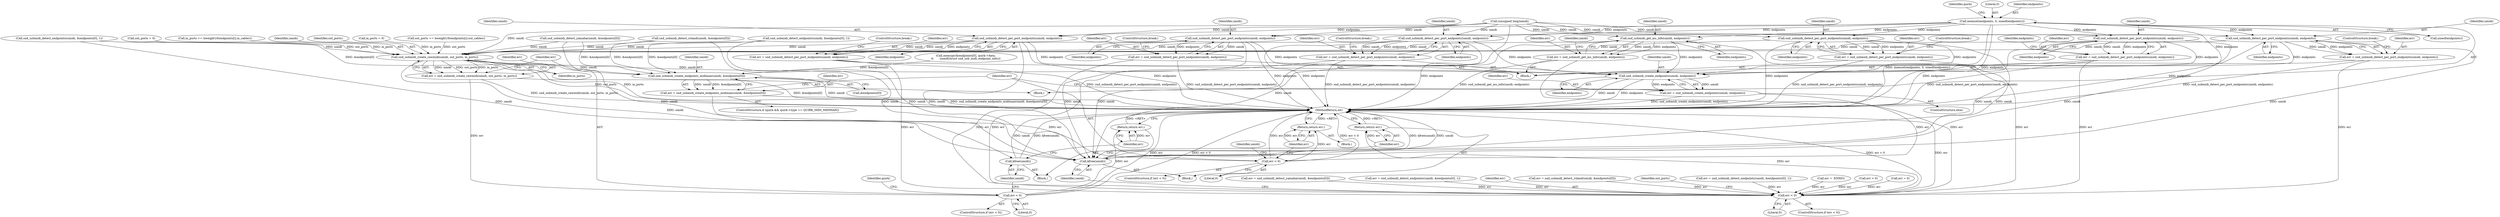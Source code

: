 digraph "0_linux_07d86ca93db7e5cdf4743564d98292042ec21af7@API" {
"1000206" [label="(Call,memset(endpoints, 0, sizeof(endpoints)))"];
"1000222" [label="(Call,snd_usbmidi_get_ms_info(umidi, endpoints))"];
"1000220" [label="(Call,err = snd_usbmidi_get_ms_info(umidi, endpoints))"];
"1000476" [label="(Call,err < 0)"];
"1000482" [label="(Return,return err;)"];
"1000480" [label="(Call,kfree(umidi))"];
"1000518" [label="(Call,snd_usbmidi_create_rawmidi(umidi, out_ports, in_ports))"];
"1000516" [label="(Call,err = snd_usbmidi_create_rawmidi(umidi, out_ports, in_ports))"];
"1000523" [label="(Call,err < 0)"];
"1000529" [label="(Return,return err;)"];
"1000527" [label="(Call,kfree(umidi))"];
"1000541" [label="(Call,snd_usbmidi_create_endpoints_midiman(umidi, &endpoints[0]))"];
"1000539" [label="(Call,err = snd_usbmidi_create_endpoints_midiman(umidi, &endpoints[0]))"];
"1000554" [label="(Call,err < 0)"];
"1000558" [label="(Return,return err;)"];
"1000550" [label="(Call,snd_usbmidi_create_endpoints(umidi, endpoints))"];
"1000548" [label="(Call,err = snd_usbmidi_create_endpoints(umidi, endpoints))"];
"1000318" [label="(Call,snd_usbmidi_detect_per_port_endpoints(umidi, endpoints))"];
"1000316" [label="(Call,err = snd_usbmidi_detect_per_port_endpoints(umidi, endpoints))"];
"1000345" [label="(Call,snd_usbmidi_detect_per_port_endpoints(umidi, endpoints))"];
"1000343" [label="(Call,err = snd_usbmidi_detect_per_port_endpoints(umidi, endpoints))"];
"1000385" [label="(Call,snd_usbmidi_detect_per_port_endpoints(umidi, endpoints))"];
"1000383" [label="(Call,err = snd_usbmidi_detect_per_port_endpoints(umidi, endpoints))"];
"1000398" [label="(Call,snd_usbmidi_detect_per_port_endpoints(umidi, endpoints))"];
"1000396" [label="(Call,err = snd_usbmidi_detect_per_port_endpoints(umidi, endpoints))"];
"1000441" [label="(Call,snd_usbmidi_detect_per_port_endpoints(umidi, endpoints))"];
"1000439" [label="(Call,err = snd_usbmidi_detect_per_port_endpoints(umidi, endpoints))"];
"1000454" [label="(Call,snd_usbmidi_detect_per_port_endpoints(umidi, endpoints))"];
"1000452" [label="(Call,err = snd_usbmidi_detect_per_port_endpoints(umidi, endpoints))"];
"1000533" [label="(Identifier,quirk)"];
"1000317" [label="(Identifier,err)"];
"1000387" [label="(Identifier,endpoints)"];
"1000541" [label="(Call,snd_usbmidi_create_endpoints_midiman(umidi, &endpoints[0]))"];
"1000347" [label="(Identifier,endpoints)"];
"1000539" [label="(Call,err = snd_usbmidi_create_endpoints_midiman(umidi, &endpoints[0]))"];
"1000269" [label="(Call,err = snd_usbmidi_detect_yamaha(umidi, &endpoints[0]))"];
"1000346" [label="(Identifier,umidi)"];
"1000404" [label="(Identifier,endpoints)"];
"1000484" [label="(Call,out_ports = 0)"];
"1000386" [label="(Identifier,umidi)"];
"1000549" [label="(Identifier,err)"];
"1000213" [label="(Identifier,quirk)"];
"1000208" [label="(Literal,0)"];
"1000556" [label="(Literal,0)"];
"1000530" [label="(Identifier,err)"];
"1000444" [label="(ControlStructure,break;)"];
"1000224" [label="(Identifier,endpoints)"];
"1000443" [label="(Identifier,endpoints)"];
"1000258" [label="(Call,err = snd_usbmidi_detect_endpoints(umidi, &endpoints[0], 1))"];
"1000343" [label="(Call,err = snd_usbmidi_detect_per_port_endpoints(umidi, endpoints))"];
"1000368" [label="(Call,snd_usbmidi_detect_endpoints(umidi, &endpoints[0], 1))"];
"1000220" [label="(Call,err = snd_usbmidi_get_ms_info(umidi, endpoints))"];
"1000271" [label="(Call,snd_usbmidi_detect_yamaha(umidi, &endpoints[0]))"];
"1000442" [label="(Identifier,umidi)"];
"1000295" [label="(Call,memcpy(&endpoints[0], quirk->data,\n\t\t       sizeof(struct snd_usb_midi_endpoint_info)))"];
"1000397" [label="(Identifier,err)"];
"1000456" [label="(Identifier,endpoints)"];
"1000400" [label="(Identifier,endpoints)"];
"1000516" [label="(Call,err = snd_usbmidi_create_rawmidi(umidi, out_ports, in_ports))"];
"1000526" [label="(Block,)"];
"1000384" [label="(Identifier,err)"];
"1000440" [label="(Identifier,err)"];
"1000562" [label="(Identifier,umidi)"];
"1000388" [label="(ControlStructure,break;)"];
"1000483" [label="(Identifier,err)"];
"1000508" [label="(Call,in_ports += hweight16(endpoints[i].in_cables))"];
"1000477" [label="(Identifier,err)"];
"1000281" [label="(Call,snd_usbmidi_detect_roland(umidi, &endpoints[0]))"];
"1000522" [label="(ControlStructure,if (err < 0))"];
"1000279" [label="(Call,err = snd_usbmidi_detect_roland(umidi, &endpoints[0]))"];
"1000478" [label="(Literal,0)"];
"1000452" [label="(Call,err = snd_usbmidi_detect_per_port_endpoints(umidi, endpoints))"];
"1000518" [label="(Call,snd_usbmidi_create_rawmidi(umidi, out_ports, in_ports))"];
"1000519" [label="(Identifier,umidi)"];
"1000485" [label="(Identifier,out_ports)"];
"1000557" [label="(Block,)"];
"1000547" [label="(ControlStructure,else)"];
"1000520" [label="(Identifier,out_ports)"];
"1000223" [label="(Identifier,umidi)"];
"1000206" [label="(Call,memset(endpoints, 0, sizeof(endpoints)))"];
"1000396" [label="(Call,err = snd_usbmidi_detect_per_port_endpoints(umidi, endpoints))"];
"1000552" [label="(Identifier,endpoints)"];
"1000366" [label="(Call,err = snd_usbmidi_detect_endpoints(umidi, &endpoints[0], 1))"];
"1000455" [label="(Identifier,umidi)"];
"1000475" [label="(ControlStructure,if (err < 0))"];
"1000470" [label="(Call,err = -ENXIO)"];
"1000487" [label="(Call,in_ports = 0)"];
"1000344" [label="(Identifier,err)"];
"1000479" [label="(Block,)"];
"1000457" [label="(ControlStructure,break;)"];
"1000555" [label="(Identifier,err)"];
"1000559" [label="(Identifier,err)"];
"1000480" [label="(Call,kfree(umidi))"];
"1000218" [label="(Block,)"];
"1000221" [label="(Identifier,err)"];
"1000548" [label="(Call,err = snd_usbmidi_create_endpoints(umidi, endpoints))"];
"1000435" [label="(Call,err < 0)"];
"1000500" [label="(Call,out_ports += hweight16(endpoints[i].out_cables))"];
"1000553" [label="(ControlStructure,if (err < 0))"];
"1000441" [label="(Call,snd_usbmidi_detect_per_port_endpoints(umidi, endpoints))"];
"1000319" [label="(Identifier,umidi)"];
"1000540" [label="(Identifier,err)"];
"1000529" [label="(Return,return err;)"];
"1000222" [label="(Call,snd_usbmidi_get_ms_info(umidi, endpoints))"];
"1000318" [label="(Call,snd_usbmidi_detect_per_port_endpoints(umidi, endpoints))"];
"1000316" [label="(Call,err = snd_usbmidi_detect_per_port_endpoints(umidi, endpoints))"];
"1000476" [label="(Call,err < 0)"];
"1000482" [label="(Return,return err;)"];
"1000572" [label="(MethodReturn,int)"];
"1000517" [label="(Identifier,err)"];
"1000523" [label="(Call,err < 0)"];
"1000439" [label="(Call,err = snd_usbmidi_detect_per_port_endpoints(umidi, endpoints))"];
"1000481" [label="(Identifier,umidi)"];
"1000209" [label="(Call,sizeof(endpoints))"];
"1000525" [label="(Literal,0)"];
"1000558" [label="(Return,return err;)"];
"1000551" [label="(Identifier,umidi)"];
"1000543" [label="(Call,&endpoints[0])"];
"1000554" [label="(Call,err < 0)"];
"1000527" [label="(Call,kfree(umidi))"];
"1000398" [label="(Call,snd_usbmidi_detect_per_port_endpoints(umidi, endpoints))"];
"1000531" [label="(ControlStructure,if (quirk && quirk->type == QUIRK_MIDI_MIDIMAN))"];
"1000383" [label="(Call,err = snd_usbmidi_detect_per_port_endpoints(umidi, endpoints))"];
"1000348" [label="(ControlStructure,break;)"];
"1000454" [label="(Call,snd_usbmidi_detect_per_port_endpoints(umidi, endpoints))"];
"1000542" [label="(Identifier,umidi)"];
"1000521" [label="(Identifier,in_ports)"];
"1000550" [label="(Call,snd_usbmidi_create_endpoints(umidi, endpoints))"];
"1000453" [label="(Identifier,err)"];
"1000399" [label="(Identifier,umidi)"];
"1000114" [label="(Block,)"];
"1000385" [label="(Call,snd_usbmidi_detect_per_port_endpoints(umidi, endpoints))"];
"1000524" [label="(Identifier,err)"];
"1000305" [label="(Call,err = 0)"];
"1000260" [label="(Call,snd_usbmidi_detect_endpoints(umidi, &endpoints[0], 1))"];
"1000345" [label="(Call,snd_usbmidi_detect_per_port_endpoints(umidi, endpoints))"];
"1000320" [label="(Identifier,endpoints)"];
"1000321" [label="(ControlStructure,break;)"];
"1000207" [label="(Identifier,endpoints)"];
"1000203" [label="(Call,(unsigned long)umidi)"];
"1000528" [label="(Identifier,umidi)"];
"1000228" [label="(Identifier,umidi)"];
"1000206" -> "1000114"  [label="AST: "];
"1000206" -> "1000209"  [label="CFG: "];
"1000207" -> "1000206"  [label="AST: "];
"1000208" -> "1000206"  [label="AST: "];
"1000209" -> "1000206"  [label="AST: "];
"1000213" -> "1000206"  [label="CFG: "];
"1000206" -> "1000572"  [label="DDG: memset(endpoints, 0, sizeof(endpoints))"];
"1000206" -> "1000572"  [label="DDG: endpoints"];
"1000206" -> "1000222"  [label="DDG: endpoints"];
"1000206" -> "1000318"  [label="DDG: endpoints"];
"1000206" -> "1000345"  [label="DDG: endpoints"];
"1000206" -> "1000385"  [label="DDG: endpoints"];
"1000206" -> "1000398"  [label="DDG: endpoints"];
"1000206" -> "1000441"  [label="DDG: endpoints"];
"1000206" -> "1000454"  [label="DDG: endpoints"];
"1000206" -> "1000550"  [label="DDG: endpoints"];
"1000222" -> "1000220"  [label="AST: "];
"1000222" -> "1000224"  [label="CFG: "];
"1000223" -> "1000222"  [label="AST: "];
"1000224" -> "1000222"  [label="AST: "];
"1000220" -> "1000222"  [label="CFG: "];
"1000222" -> "1000572"  [label="DDG: endpoints"];
"1000222" -> "1000220"  [label="DDG: umidi"];
"1000222" -> "1000220"  [label="DDG: endpoints"];
"1000203" -> "1000222"  [label="DDG: umidi"];
"1000222" -> "1000480"  [label="DDG: umidi"];
"1000222" -> "1000518"  [label="DDG: umidi"];
"1000222" -> "1000550"  [label="DDG: endpoints"];
"1000220" -> "1000218"  [label="AST: "];
"1000221" -> "1000220"  [label="AST: "];
"1000228" -> "1000220"  [label="CFG: "];
"1000220" -> "1000572"  [label="DDG: snd_usbmidi_get_ms_info(umidi, endpoints)"];
"1000220" -> "1000476"  [label="DDG: err"];
"1000476" -> "1000475"  [label="AST: "];
"1000476" -> "1000478"  [label="CFG: "];
"1000477" -> "1000476"  [label="AST: "];
"1000478" -> "1000476"  [label="AST: "];
"1000481" -> "1000476"  [label="CFG: "];
"1000485" -> "1000476"  [label="CFG: "];
"1000476" -> "1000572"  [label="DDG: err < 0"];
"1000476" -> "1000572"  [label="DDG: err"];
"1000258" -> "1000476"  [label="DDG: err"];
"1000396" -> "1000476"  [label="DDG: err"];
"1000435" -> "1000476"  [label="DDG: err"];
"1000439" -> "1000476"  [label="DDG: err"];
"1000305" -> "1000476"  [label="DDG: err"];
"1000366" -> "1000476"  [label="DDG: err"];
"1000452" -> "1000476"  [label="DDG: err"];
"1000269" -> "1000476"  [label="DDG: err"];
"1000470" -> "1000476"  [label="DDG: err"];
"1000316" -> "1000476"  [label="DDG: err"];
"1000343" -> "1000476"  [label="DDG: err"];
"1000279" -> "1000476"  [label="DDG: err"];
"1000383" -> "1000476"  [label="DDG: err"];
"1000476" -> "1000482"  [label="DDG: err"];
"1000482" -> "1000479"  [label="AST: "];
"1000482" -> "1000483"  [label="CFG: "];
"1000483" -> "1000482"  [label="AST: "];
"1000572" -> "1000482"  [label="CFG: "];
"1000482" -> "1000572"  [label="DDG: <RET>"];
"1000483" -> "1000482"  [label="DDG: err"];
"1000480" -> "1000479"  [label="AST: "];
"1000480" -> "1000481"  [label="CFG: "];
"1000481" -> "1000480"  [label="AST: "];
"1000483" -> "1000480"  [label="CFG: "];
"1000480" -> "1000572"  [label="DDG: kfree(umidi)"];
"1000480" -> "1000572"  [label="DDG: umidi"];
"1000441" -> "1000480"  [label="DDG: umidi"];
"1000318" -> "1000480"  [label="DDG: umidi"];
"1000203" -> "1000480"  [label="DDG: umidi"];
"1000398" -> "1000480"  [label="DDG: umidi"];
"1000368" -> "1000480"  [label="DDG: umidi"];
"1000454" -> "1000480"  [label="DDG: umidi"];
"1000281" -> "1000480"  [label="DDG: umidi"];
"1000260" -> "1000480"  [label="DDG: umidi"];
"1000385" -> "1000480"  [label="DDG: umidi"];
"1000345" -> "1000480"  [label="DDG: umidi"];
"1000271" -> "1000480"  [label="DDG: umidi"];
"1000518" -> "1000516"  [label="AST: "];
"1000518" -> "1000521"  [label="CFG: "];
"1000519" -> "1000518"  [label="AST: "];
"1000520" -> "1000518"  [label="AST: "];
"1000521" -> "1000518"  [label="AST: "];
"1000516" -> "1000518"  [label="CFG: "];
"1000518" -> "1000572"  [label="DDG: out_ports"];
"1000518" -> "1000572"  [label="DDG: in_ports"];
"1000518" -> "1000516"  [label="DDG: umidi"];
"1000518" -> "1000516"  [label="DDG: out_ports"];
"1000518" -> "1000516"  [label="DDG: in_ports"];
"1000441" -> "1000518"  [label="DDG: umidi"];
"1000318" -> "1000518"  [label="DDG: umidi"];
"1000203" -> "1000518"  [label="DDG: umidi"];
"1000398" -> "1000518"  [label="DDG: umidi"];
"1000368" -> "1000518"  [label="DDG: umidi"];
"1000454" -> "1000518"  [label="DDG: umidi"];
"1000281" -> "1000518"  [label="DDG: umidi"];
"1000260" -> "1000518"  [label="DDG: umidi"];
"1000385" -> "1000518"  [label="DDG: umidi"];
"1000345" -> "1000518"  [label="DDG: umidi"];
"1000271" -> "1000518"  [label="DDG: umidi"];
"1000500" -> "1000518"  [label="DDG: out_ports"];
"1000484" -> "1000518"  [label="DDG: out_ports"];
"1000508" -> "1000518"  [label="DDG: in_ports"];
"1000487" -> "1000518"  [label="DDG: in_ports"];
"1000518" -> "1000527"  [label="DDG: umidi"];
"1000518" -> "1000541"  [label="DDG: umidi"];
"1000518" -> "1000550"  [label="DDG: umidi"];
"1000516" -> "1000114"  [label="AST: "];
"1000517" -> "1000516"  [label="AST: "];
"1000524" -> "1000516"  [label="CFG: "];
"1000516" -> "1000572"  [label="DDG: snd_usbmidi_create_rawmidi(umidi, out_ports, in_ports)"];
"1000516" -> "1000523"  [label="DDG: err"];
"1000523" -> "1000522"  [label="AST: "];
"1000523" -> "1000525"  [label="CFG: "];
"1000524" -> "1000523"  [label="AST: "];
"1000525" -> "1000523"  [label="AST: "];
"1000528" -> "1000523"  [label="CFG: "];
"1000533" -> "1000523"  [label="CFG: "];
"1000523" -> "1000572"  [label="DDG: err"];
"1000523" -> "1000572"  [label="DDG: err < 0"];
"1000523" -> "1000529"  [label="DDG: err"];
"1000529" -> "1000526"  [label="AST: "];
"1000529" -> "1000530"  [label="CFG: "];
"1000530" -> "1000529"  [label="AST: "];
"1000572" -> "1000529"  [label="CFG: "];
"1000529" -> "1000572"  [label="DDG: <RET>"];
"1000530" -> "1000529"  [label="DDG: err"];
"1000527" -> "1000526"  [label="AST: "];
"1000527" -> "1000528"  [label="CFG: "];
"1000528" -> "1000527"  [label="AST: "];
"1000530" -> "1000527"  [label="CFG: "];
"1000527" -> "1000572"  [label="DDG: umidi"];
"1000527" -> "1000572"  [label="DDG: kfree(umidi)"];
"1000541" -> "1000539"  [label="AST: "];
"1000541" -> "1000543"  [label="CFG: "];
"1000542" -> "1000541"  [label="AST: "];
"1000543" -> "1000541"  [label="AST: "];
"1000539" -> "1000541"  [label="CFG: "];
"1000541" -> "1000572"  [label="DDG: &endpoints[0]"];
"1000541" -> "1000572"  [label="DDG: umidi"];
"1000541" -> "1000539"  [label="DDG: umidi"];
"1000541" -> "1000539"  [label="DDG: &endpoints[0]"];
"1000368" -> "1000541"  [label="DDG: &endpoints[0]"];
"1000295" -> "1000541"  [label="DDG: &endpoints[0]"];
"1000260" -> "1000541"  [label="DDG: &endpoints[0]"];
"1000271" -> "1000541"  [label="DDG: &endpoints[0]"];
"1000281" -> "1000541"  [label="DDG: &endpoints[0]"];
"1000539" -> "1000531"  [label="AST: "];
"1000540" -> "1000539"  [label="AST: "];
"1000555" -> "1000539"  [label="CFG: "];
"1000539" -> "1000572"  [label="DDG: snd_usbmidi_create_endpoints_midiman(umidi, &endpoints[0])"];
"1000539" -> "1000554"  [label="DDG: err"];
"1000554" -> "1000553"  [label="AST: "];
"1000554" -> "1000556"  [label="CFG: "];
"1000555" -> "1000554"  [label="AST: "];
"1000556" -> "1000554"  [label="AST: "];
"1000559" -> "1000554"  [label="CFG: "];
"1000562" -> "1000554"  [label="CFG: "];
"1000554" -> "1000572"  [label="DDG: err < 0"];
"1000554" -> "1000572"  [label="DDG: err"];
"1000548" -> "1000554"  [label="DDG: err"];
"1000554" -> "1000558"  [label="DDG: err"];
"1000558" -> "1000557"  [label="AST: "];
"1000558" -> "1000559"  [label="CFG: "];
"1000559" -> "1000558"  [label="AST: "];
"1000572" -> "1000558"  [label="CFG: "];
"1000558" -> "1000572"  [label="DDG: <RET>"];
"1000559" -> "1000558"  [label="DDG: err"];
"1000550" -> "1000548"  [label="AST: "];
"1000550" -> "1000552"  [label="CFG: "];
"1000551" -> "1000550"  [label="AST: "];
"1000552" -> "1000550"  [label="AST: "];
"1000548" -> "1000550"  [label="CFG: "];
"1000550" -> "1000572"  [label="DDG: umidi"];
"1000550" -> "1000572"  [label="DDG: endpoints"];
"1000550" -> "1000548"  [label="DDG: umidi"];
"1000550" -> "1000548"  [label="DDG: endpoints"];
"1000441" -> "1000550"  [label="DDG: endpoints"];
"1000345" -> "1000550"  [label="DDG: endpoints"];
"1000318" -> "1000550"  [label="DDG: endpoints"];
"1000454" -> "1000550"  [label="DDG: endpoints"];
"1000385" -> "1000550"  [label="DDG: endpoints"];
"1000398" -> "1000550"  [label="DDG: endpoints"];
"1000548" -> "1000547"  [label="AST: "];
"1000549" -> "1000548"  [label="AST: "];
"1000555" -> "1000548"  [label="CFG: "];
"1000548" -> "1000572"  [label="DDG: snd_usbmidi_create_endpoints(umidi, endpoints)"];
"1000318" -> "1000316"  [label="AST: "];
"1000318" -> "1000320"  [label="CFG: "];
"1000319" -> "1000318"  [label="AST: "];
"1000320" -> "1000318"  [label="AST: "];
"1000316" -> "1000318"  [label="CFG: "];
"1000318" -> "1000572"  [label="DDG: endpoints"];
"1000318" -> "1000316"  [label="DDG: umidi"];
"1000318" -> "1000316"  [label="DDG: endpoints"];
"1000203" -> "1000318"  [label="DDG: umidi"];
"1000316" -> "1000218"  [label="AST: "];
"1000317" -> "1000316"  [label="AST: "];
"1000321" -> "1000316"  [label="CFG: "];
"1000316" -> "1000572"  [label="DDG: snd_usbmidi_detect_per_port_endpoints(umidi, endpoints)"];
"1000345" -> "1000343"  [label="AST: "];
"1000345" -> "1000347"  [label="CFG: "];
"1000346" -> "1000345"  [label="AST: "];
"1000347" -> "1000345"  [label="AST: "];
"1000343" -> "1000345"  [label="CFG: "];
"1000345" -> "1000572"  [label="DDG: endpoints"];
"1000345" -> "1000343"  [label="DDG: umidi"];
"1000345" -> "1000343"  [label="DDG: endpoints"];
"1000203" -> "1000345"  [label="DDG: umidi"];
"1000343" -> "1000218"  [label="AST: "];
"1000344" -> "1000343"  [label="AST: "];
"1000348" -> "1000343"  [label="CFG: "];
"1000343" -> "1000572"  [label="DDG: snd_usbmidi_detect_per_port_endpoints(umidi, endpoints)"];
"1000385" -> "1000383"  [label="AST: "];
"1000385" -> "1000387"  [label="CFG: "];
"1000386" -> "1000385"  [label="AST: "];
"1000387" -> "1000385"  [label="AST: "];
"1000383" -> "1000385"  [label="CFG: "];
"1000385" -> "1000572"  [label="DDG: endpoints"];
"1000385" -> "1000383"  [label="DDG: umidi"];
"1000385" -> "1000383"  [label="DDG: endpoints"];
"1000203" -> "1000385"  [label="DDG: umidi"];
"1000383" -> "1000218"  [label="AST: "];
"1000384" -> "1000383"  [label="AST: "];
"1000388" -> "1000383"  [label="CFG: "];
"1000383" -> "1000572"  [label="DDG: snd_usbmidi_detect_per_port_endpoints(umidi, endpoints)"];
"1000398" -> "1000396"  [label="AST: "];
"1000398" -> "1000400"  [label="CFG: "];
"1000399" -> "1000398"  [label="AST: "];
"1000400" -> "1000398"  [label="AST: "];
"1000396" -> "1000398"  [label="CFG: "];
"1000398" -> "1000572"  [label="DDG: endpoints"];
"1000398" -> "1000396"  [label="DDG: umidi"];
"1000398" -> "1000396"  [label="DDG: endpoints"];
"1000203" -> "1000398"  [label="DDG: umidi"];
"1000396" -> "1000218"  [label="AST: "];
"1000397" -> "1000396"  [label="AST: "];
"1000404" -> "1000396"  [label="CFG: "];
"1000396" -> "1000572"  [label="DDG: snd_usbmidi_detect_per_port_endpoints(umidi, endpoints)"];
"1000441" -> "1000439"  [label="AST: "];
"1000441" -> "1000443"  [label="CFG: "];
"1000442" -> "1000441"  [label="AST: "];
"1000443" -> "1000441"  [label="AST: "];
"1000439" -> "1000441"  [label="CFG: "];
"1000441" -> "1000572"  [label="DDG: endpoints"];
"1000441" -> "1000439"  [label="DDG: umidi"];
"1000441" -> "1000439"  [label="DDG: endpoints"];
"1000203" -> "1000441"  [label="DDG: umidi"];
"1000439" -> "1000218"  [label="AST: "];
"1000440" -> "1000439"  [label="AST: "];
"1000444" -> "1000439"  [label="CFG: "];
"1000439" -> "1000572"  [label="DDG: snd_usbmidi_detect_per_port_endpoints(umidi, endpoints)"];
"1000454" -> "1000452"  [label="AST: "];
"1000454" -> "1000456"  [label="CFG: "];
"1000455" -> "1000454"  [label="AST: "];
"1000456" -> "1000454"  [label="AST: "];
"1000452" -> "1000454"  [label="CFG: "];
"1000454" -> "1000572"  [label="DDG: endpoints"];
"1000454" -> "1000452"  [label="DDG: umidi"];
"1000454" -> "1000452"  [label="DDG: endpoints"];
"1000203" -> "1000454"  [label="DDG: umidi"];
"1000452" -> "1000218"  [label="AST: "];
"1000453" -> "1000452"  [label="AST: "];
"1000457" -> "1000452"  [label="CFG: "];
"1000452" -> "1000572"  [label="DDG: snd_usbmidi_detect_per_port_endpoints(umidi, endpoints)"];
}
